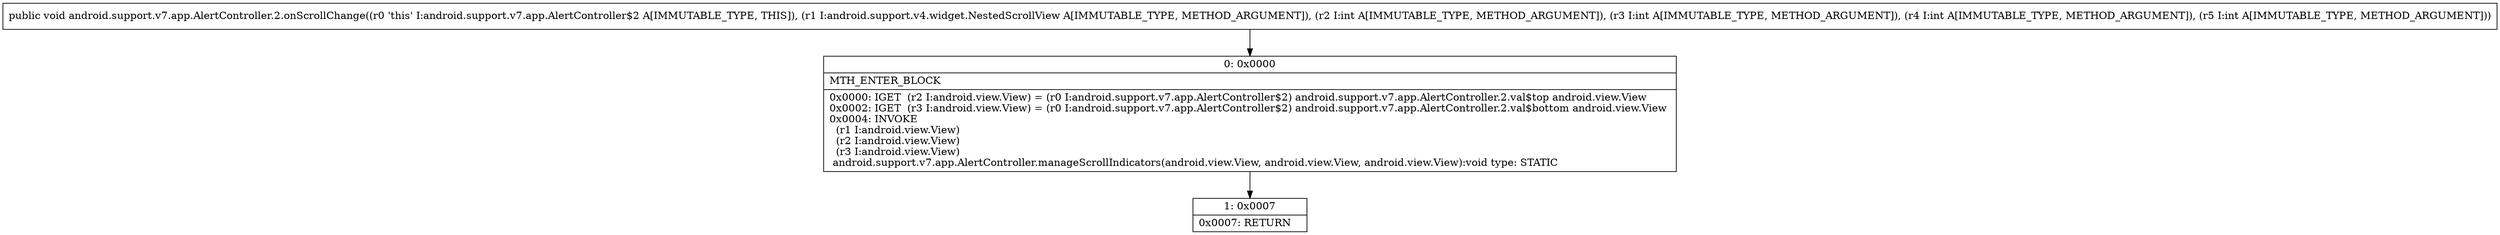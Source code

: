 digraph "CFG forandroid.support.v7.app.AlertController.2.onScrollChange(Landroid\/support\/v4\/widget\/NestedScrollView;IIII)V" {
Node_0 [shape=record,label="{0\:\ 0x0000|MTH_ENTER_BLOCK\l|0x0000: IGET  (r2 I:android.view.View) = (r0 I:android.support.v7.app.AlertController$2) android.support.v7.app.AlertController.2.val$top android.view.View \l0x0002: IGET  (r3 I:android.view.View) = (r0 I:android.support.v7.app.AlertController$2) android.support.v7.app.AlertController.2.val$bottom android.view.View \l0x0004: INVOKE  \l  (r1 I:android.view.View)\l  (r2 I:android.view.View)\l  (r3 I:android.view.View)\l android.support.v7.app.AlertController.manageScrollIndicators(android.view.View, android.view.View, android.view.View):void type: STATIC \l}"];
Node_1 [shape=record,label="{1\:\ 0x0007|0x0007: RETURN   \l}"];
MethodNode[shape=record,label="{public void android.support.v7.app.AlertController.2.onScrollChange((r0 'this' I:android.support.v7.app.AlertController$2 A[IMMUTABLE_TYPE, THIS]), (r1 I:android.support.v4.widget.NestedScrollView A[IMMUTABLE_TYPE, METHOD_ARGUMENT]), (r2 I:int A[IMMUTABLE_TYPE, METHOD_ARGUMENT]), (r3 I:int A[IMMUTABLE_TYPE, METHOD_ARGUMENT]), (r4 I:int A[IMMUTABLE_TYPE, METHOD_ARGUMENT]), (r5 I:int A[IMMUTABLE_TYPE, METHOD_ARGUMENT])) }"];
MethodNode -> Node_0;
Node_0 -> Node_1;
}

